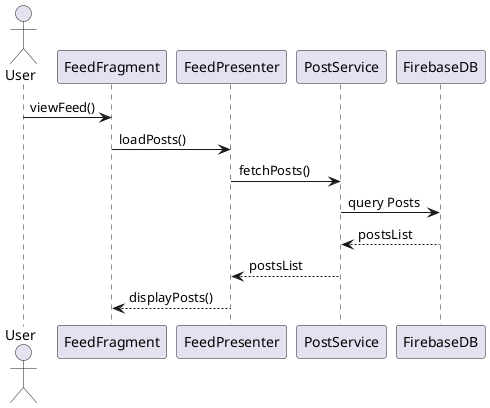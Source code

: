 @startuml Feed_Flow
actor User
participant FeedFragment
participant FeedPresenter
participant PostService
participant FirebaseDB

User -> FeedFragment : viewFeed()
FeedFragment -> FeedPresenter : loadPosts()
FeedPresenter -> PostService : fetchPosts()
PostService -> FirebaseDB : query Posts
FirebaseDB --> PostService : postsList
PostService --> FeedPresenter : postsList
FeedPresenter --> FeedFragment : displayPosts()
@enduml
